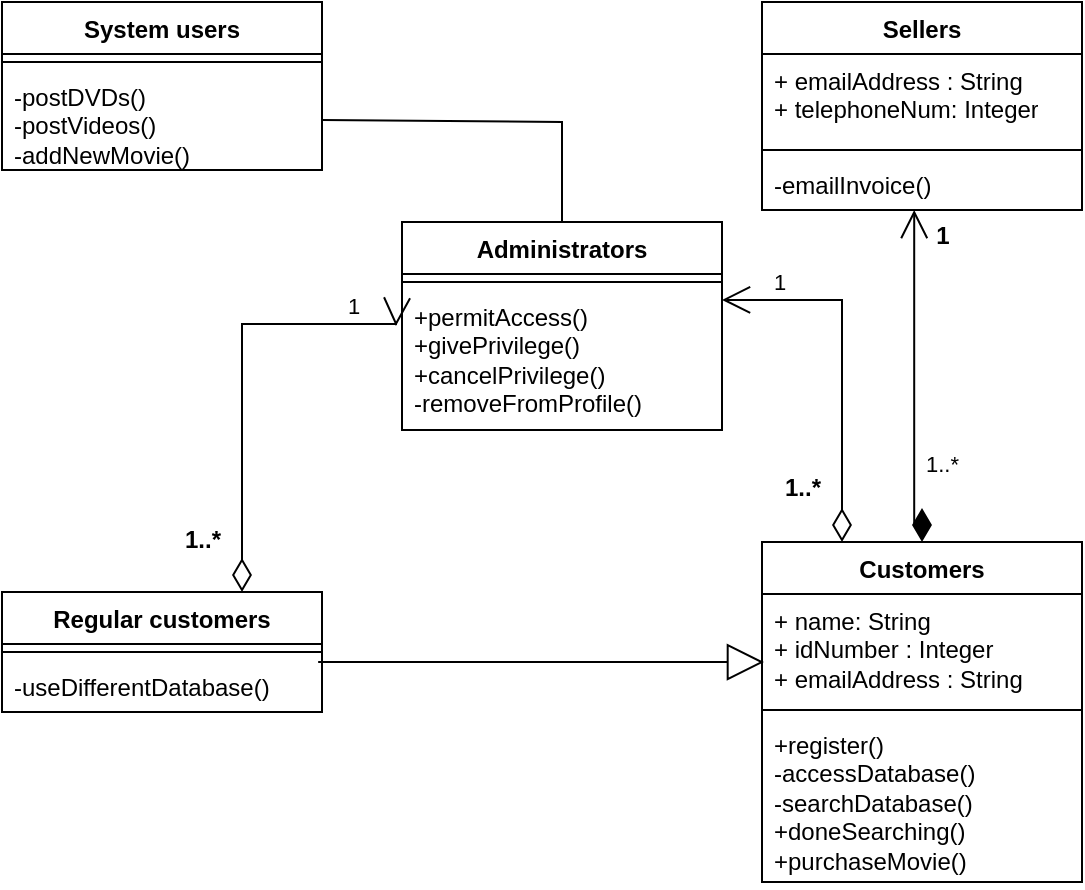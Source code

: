 <mxfile version="21.7.5" type="onedrive">
  <diagram name="Page-1" id="xx-d-maYNbfU2E8GoGTd">
    <mxGraphModel grid="1" page="1" gridSize="10" guides="1" tooltips="1" connect="1" arrows="1" fold="1" pageScale="1" pageWidth="827" pageHeight="1169" math="0" shadow="0">
      <root>
        <mxCell id="0" />
        <mxCell id="1" parent="0" />
        <mxCell id="7M1VnWtUyqZuLJRNChsm-5" value="Administrators" style="swimlane;fontStyle=1;align=center;verticalAlign=top;childLayout=stackLayout;horizontal=1;startSize=26;horizontalStack=0;resizeParent=1;resizeParentMax=0;resizeLast=0;collapsible=1;marginBottom=0;whiteSpace=wrap;html=1;" vertex="1" parent="1">
          <mxGeometry x="340" y="370" width="160" height="104" as="geometry" />
        </mxCell>
        <mxCell id="7M1VnWtUyqZuLJRNChsm-7" value="" style="line;strokeWidth=1;fillColor=none;align=left;verticalAlign=middle;spacingTop=-1;spacingLeft=3;spacingRight=3;rotatable=0;labelPosition=right;points=[];portConstraint=eastwest;strokeColor=inherit;" vertex="1" parent="7M1VnWtUyqZuLJRNChsm-5">
          <mxGeometry y="26" width="160" height="8" as="geometry" />
        </mxCell>
        <mxCell id="7M1VnWtUyqZuLJRNChsm-8" value="+permitAccess()&lt;br&gt;+givePrivilege()&lt;br&gt;+cancelPrivilege()&lt;br&gt;-removeFromProfile()" style="text;strokeColor=none;fillColor=none;align=left;verticalAlign=top;spacingLeft=4;spacingRight=4;overflow=hidden;rotatable=0;points=[[0,0.5],[1,0.5]];portConstraint=eastwest;whiteSpace=wrap;html=1;" vertex="1" parent="7M1VnWtUyqZuLJRNChsm-5">
          <mxGeometry y="34" width="160" height="70" as="geometry" />
        </mxCell>
        <mxCell id="7M1VnWtUyqZuLJRNChsm-9" value="Regular customers" style="swimlane;fontStyle=1;align=center;verticalAlign=top;childLayout=stackLayout;horizontal=1;startSize=26;horizontalStack=0;resizeParent=1;resizeParentMax=0;resizeLast=0;collapsible=1;marginBottom=0;whiteSpace=wrap;html=1;" vertex="1" parent="1">
          <mxGeometry x="140" y="555" width="160" height="60" as="geometry" />
        </mxCell>
        <mxCell id="7M1VnWtUyqZuLJRNChsm-11" value="" style="line;strokeWidth=1;fillColor=none;align=left;verticalAlign=middle;spacingTop=-1;spacingLeft=3;spacingRight=3;rotatable=0;labelPosition=right;points=[];portConstraint=eastwest;strokeColor=inherit;" vertex="1" parent="7M1VnWtUyqZuLJRNChsm-9">
          <mxGeometry y="26" width="160" height="8" as="geometry" />
        </mxCell>
        <mxCell id="7M1VnWtUyqZuLJRNChsm-12" value="-useDifferentDatabase()" style="text;strokeColor=none;fillColor=none;align=left;verticalAlign=top;spacingLeft=4;spacingRight=4;overflow=hidden;rotatable=0;points=[[0,0.5],[1,0.5]];portConstraint=eastwest;whiteSpace=wrap;html=1;" vertex="1" parent="7M1VnWtUyqZuLJRNChsm-9">
          <mxGeometry y="34" width="160" height="26" as="geometry" />
        </mxCell>
        <mxCell id="7M1VnWtUyqZuLJRNChsm-13" value="Customers" style="swimlane;fontStyle=1;align=center;verticalAlign=top;childLayout=stackLayout;horizontal=1;startSize=26;horizontalStack=0;resizeParent=1;resizeParentMax=0;resizeLast=0;collapsible=1;marginBottom=0;whiteSpace=wrap;html=1;" vertex="1" parent="1">
          <mxGeometry x="520" y="530" width="160" height="170" as="geometry" />
        </mxCell>
        <mxCell id="7M1VnWtUyqZuLJRNChsm-14" value="+ name: String&lt;br&gt;+ idNumber : Integer&lt;br&gt;+ emailAddress : String" style="text;strokeColor=none;fillColor=none;align=left;verticalAlign=top;spacingLeft=4;spacingRight=4;overflow=hidden;rotatable=0;points=[[0,0.5],[1,0.5]];portConstraint=eastwest;whiteSpace=wrap;html=1;" vertex="1" parent="7M1VnWtUyqZuLJRNChsm-13">
          <mxGeometry y="26" width="160" height="54" as="geometry" />
        </mxCell>
        <mxCell id="7M1VnWtUyqZuLJRNChsm-15" value="" style="line;strokeWidth=1;fillColor=none;align=left;verticalAlign=middle;spacingTop=-1;spacingLeft=3;spacingRight=3;rotatable=0;labelPosition=right;points=[];portConstraint=eastwest;strokeColor=inherit;" vertex="1" parent="7M1VnWtUyqZuLJRNChsm-13">
          <mxGeometry y="80" width="160" height="8" as="geometry" />
        </mxCell>
        <mxCell id="7M1VnWtUyqZuLJRNChsm-16" value="+register()&lt;br&gt;-accessDatabase()&lt;br&gt;-searchDatabase()&lt;br&gt;+doneSearching()&lt;br&gt;+purchaseMovie()" style="text;strokeColor=none;fillColor=none;align=left;verticalAlign=top;spacingLeft=4;spacingRight=4;overflow=hidden;rotatable=0;points=[[0,0.5],[1,0.5]];portConstraint=eastwest;whiteSpace=wrap;html=1;" vertex="1" parent="7M1VnWtUyqZuLJRNChsm-13">
          <mxGeometry y="88" width="160" height="82" as="geometry" />
        </mxCell>
        <mxCell id="7M1VnWtUyqZuLJRNChsm-21" value="Sellers" style="swimlane;fontStyle=1;align=center;verticalAlign=top;childLayout=stackLayout;horizontal=1;startSize=26;horizontalStack=0;resizeParent=1;resizeParentMax=0;resizeLast=0;collapsible=1;marginBottom=0;whiteSpace=wrap;html=1;" vertex="1" parent="1">
          <mxGeometry x="520" y="260" width="160" height="104" as="geometry" />
        </mxCell>
        <mxCell id="7M1VnWtUyqZuLJRNChsm-22" value="+ emailAddress : String&lt;br&gt;+ telephoneNum: Integer" style="text;strokeColor=none;fillColor=none;align=left;verticalAlign=top;spacingLeft=4;spacingRight=4;overflow=hidden;rotatable=0;points=[[0,0.5],[1,0.5]];portConstraint=eastwest;whiteSpace=wrap;html=1;" vertex="1" parent="7M1VnWtUyqZuLJRNChsm-21">
          <mxGeometry y="26" width="160" height="44" as="geometry" />
        </mxCell>
        <mxCell id="7M1VnWtUyqZuLJRNChsm-23" value="" style="line;strokeWidth=1;fillColor=none;align=left;verticalAlign=middle;spacingTop=-1;spacingLeft=3;spacingRight=3;rotatable=0;labelPosition=right;points=[];portConstraint=eastwest;strokeColor=inherit;" vertex="1" parent="7M1VnWtUyqZuLJRNChsm-21">
          <mxGeometry y="70" width="160" height="8" as="geometry" />
        </mxCell>
        <mxCell id="7M1VnWtUyqZuLJRNChsm-24" value="-emailInvoice()" style="text;strokeColor=none;fillColor=none;align=left;verticalAlign=top;spacingLeft=4;spacingRight=4;overflow=hidden;rotatable=0;points=[[0,0.5],[1,0.5]];portConstraint=eastwest;whiteSpace=wrap;html=1;" vertex="1" parent="7M1VnWtUyqZuLJRNChsm-21">
          <mxGeometry y="78" width="160" height="26" as="geometry" />
        </mxCell>
        <mxCell id="7M1VnWtUyqZuLJRNChsm-25" value="System users" style="swimlane;fontStyle=1;align=center;verticalAlign=top;childLayout=stackLayout;horizontal=1;startSize=26;horizontalStack=0;resizeParent=1;resizeParentMax=0;resizeLast=0;collapsible=1;marginBottom=0;whiteSpace=wrap;html=1;" vertex="1" parent="1">
          <mxGeometry x="140" y="260" width="160" height="84" as="geometry" />
        </mxCell>
        <mxCell id="7M1VnWtUyqZuLJRNChsm-27" value="" style="line;strokeWidth=1;fillColor=none;align=left;verticalAlign=middle;spacingTop=-1;spacingLeft=3;spacingRight=3;rotatable=0;labelPosition=right;points=[];portConstraint=eastwest;strokeColor=inherit;" vertex="1" parent="7M1VnWtUyqZuLJRNChsm-25">
          <mxGeometry y="26" width="160" height="8" as="geometry" />
        </mxCell>
        <mxCell id="7M1VnWtUyqZuLJRNChsm-28" value="-postDVDs()&lt;br&gt;-postVideos()&lt;br&gt;-addNewMovie()" style="text;strokeColor=none;fillColor=none;align=left;verticalAlign=top;spacingLeft=4;spacingRight=4;overflow=hidden;rotatable=0;points=[[0,0.5],[1,0.5]];portConstraint=eastwest;whiteSpace=wrap;html=1;" vertex="1" parent="7M1VnWtUyqZuLJRNChsm-25">
          <mxGeometry y="34" width="160" height="50" as="geometry" />
        </mxCell>
        <mxCell id="7M1VnWtUyqZuLJRNChsm-30" value="1..*" style="endArrow=open;html=1;endSize=12;startArrow=diamondThin;startSize=14;startFill=1;edgeStyle=orthogonalEdgeStyle;align=left;verticalAlign=bottom;rounded=0;entryX=0.5;entryY=1.154;entryDx=0;entryDy=0;entryPerimeter=0;exitX=0.5;exitY=0;exitDx=0;exitDy=0;" edge="1" parent="1" source="7M1VnWtUyqZuLJRNChsm-13">
          <mxGeometry x="-0.601" y="-4" relative="1" as="geometry">
            <mxPoint x="580.02" y="612" as="sourcePoint" />
            <mxPoint x="596.1" y="364.004" as="targetPoint" />
            <Array as="points">
              <mxPoint x="600" y="520" />
              <mxPoint x="596" y="520" />
            </Array>
            <mxPoint as="offset" />
          </mxGeometry>
        </mxCell>
        <mxCell id="7M1VnWtUyqZuLJRNChsm-31" value="1" style="endArrow=open;html=1;endSize=12;startArrow=diamondThin;startSize=14;startFill=0;edgeStyle=orthogonalEdgeStyle;align=left;verticalAlign=bottom;rounded=0;exitX=0.25;exitY=0;exitDx=0;exitDy=0;entryX=1;entryY=0.071;entryDx=0;entryDy=0;entryPerimeter=0;" edge="1" parent="1" source="7M1VnWtUyqZuLJRNChsm-13" target="7M1VnWtUyqZuLJRNChsm-8">
          <mxGeometry x="0.742" relative="1" as="geometry">
            <mxPoint x="320" y="430" as="sourcePoint" />
            <mxPoint x="480" y="430" as="targetPoint" />
            <Array as="points">
              <mxPoint x="560" y="409" />
            </Array>
            <mxPoint as="offset" />
          </mxGeometry>
        </mxCell>
        <mxCell id="7M1VnWtUyqZuLJRNChsm-37" value="1..*" style="text;align=center;fontStyle=1;verticalAlign=middle;spacingLeft=3;spacingRight=3;strokeColor=none;rotatable=0;points=[[0,0.5],[1,0.5]];portConstraint=eastwest;html=1;" vertex="1" parent="1">
          <mxGeometry x="530" y="490" width="20" height="26" as="geometry" />
        </mxCell>
        <mxCell id="7M1VnWtUyqZuLJRNChsm-38" value="1" style="text;align=center;fontStyle=1;verticalAlign=middle;spacingLeft=3;spacingRight=3;strokeColor=none;rotatable=0;points=[[0,0.5],[1,0.5]];portConstraint=eastwest;html=1;" vertex="1" parent="1">
          <mxGeometry x="600" y="364" width="20" height="26" as="geometry" />
        </mxCell>
        <mxCell id="7M1VnWtUyqZuLJRNChsm-39" value="1" style="endArrow=open;html=1;endSize=12;startArrow=diamondThin;startSize=14;startFill=0;edgeStyle=orthogonalEdgeStyle;align=left;verticalAlign=bottom;rounded=0;exitX=0.75;exitY=0;exitDx=0;exitDy=0;entryX=-0.019;entryY=1;entryDx=0;entryDy=0;entryPerimeter=0;" edge="1" parent="1" source="7M1VnWtUyqZuLJRNChsm-9">
          <mxGeometry x="0.742" relative="1" as="geometry">
            <mxPoint x="260" y="516" as="sourcePoint" />
            <mxPoint x="336.96" y="422" as="targetPoint" />
            <Array as="points">
              <mxPoint x="260" y="421" />
            </Array>
            <mxPoint as="offset" />
          </mxGeometry>
        </mxCell>
        <mxCell id="7M1VnWtUyqZuLJRNChsm-40" value="" style="endArrow=none;html=1;rounded=0;exitX=1;exitY=0.5;exitDx=0;exitDy=0;entryX=0.5;entryY=0;entryDx=0;entryDy=0;" edge="1" parent="1" source="7M1VnWtUyqZuLJRNChsm-28" target="7M1VnWtUyqZuLJRNChsm-5">
          <mxGeometry width="50" height="50" relative="1" as="geometry">
            <mxPoint x="400" y="90" as="sourcePoint" />
            <mxPoint x="450" y="40" as="targetPoint" />
            <Array as="points">
              <mxPoint x="420" y="320" />
            </Array>
          </mxGeometry>
        </mxCell>
        <mxCell id="K2u18y7EMZRwUnYFkKRa-1" value="1..*" style="text;align=center;fontStyle=1;verticalAlign=middle;spacingLeft=3;spacingRight=3;strokeColor=none;rotatable=0;points=[[0,0.5],[1,0.5]];portConstraint=eastwest;html=1;" vertex="1" parent="1">
          <mxGeometry x="230" y="516" width="20" height="26" as="geometry" />
        </mxCell>
        <mxCell id="K2u18y7EMZRwUnYFkKRa-3" value="" style="endArrow=block;endSize=16;endFill=0;html=1;rounded=0;exitX=0.988;exitY=0.038;exitDx=0;exitDy=0;exitPerimeter=0;entryX=0.006;entryY=0.63;entryDx=0;entryDy=0;entryPerimeter=0;" edge="1" parent="1" source="7M1VnWtUyqZuLJRNChsm-12" target="7M1VnWtUyqZuLJRNChsm-14">
          <mxGeometry width="160" relative="1" as="geometry">
            <mxPoint x="340" y="590" as="sourcePoint" />
            <mxPoint x="510" y="590" as="targetPoint" />
          </mxGeometry>
        </mxCell>
      </root>
    </mxGraphModel>
  </diagram>
</mxfile>
